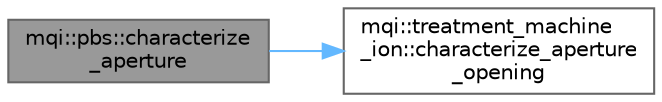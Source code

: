 digraph "mqi::pbs::characterize_aperture"
{
 // LATEX_PDF_SIZE
  bgcolor="transparent";
  edge [fontname=Helvetica,fontsize=10,labelfontname=Helvetica,labelfontsize=10];
  node [fontname=Helvetica,fontsize=10,shape=box,height=0.2,width=0.4];
  rankdir="LR";
  Node1 [id="Node000001",label="mqi::pbs::characterize\l_aperture",height=0.2,width=0.4,color="gray40", fillcolor="grey60", style="filled", fontcolor="black",tooltip="Characterizes an aperture based on DICOM data and machine geometry."];
  Node1 -> Node2 [id="edge1_Node000001_Node000002",color="steelblue1",style="solid",tooltip=" "];
  Node2 [id="Node000002",label="mqi::treatment_machine\l_ion::characterize_aperture\l_opening",height=0.2,width=0.4,color="grey40", fillcolor="white", style="filled",URL="$classmqi_1_1treatment__machine__ion.html#a82dd2a41c82fb8d4f84c23a1643a2cff",tooltip="Characterizes the aperture opening from a dataset."];
}
